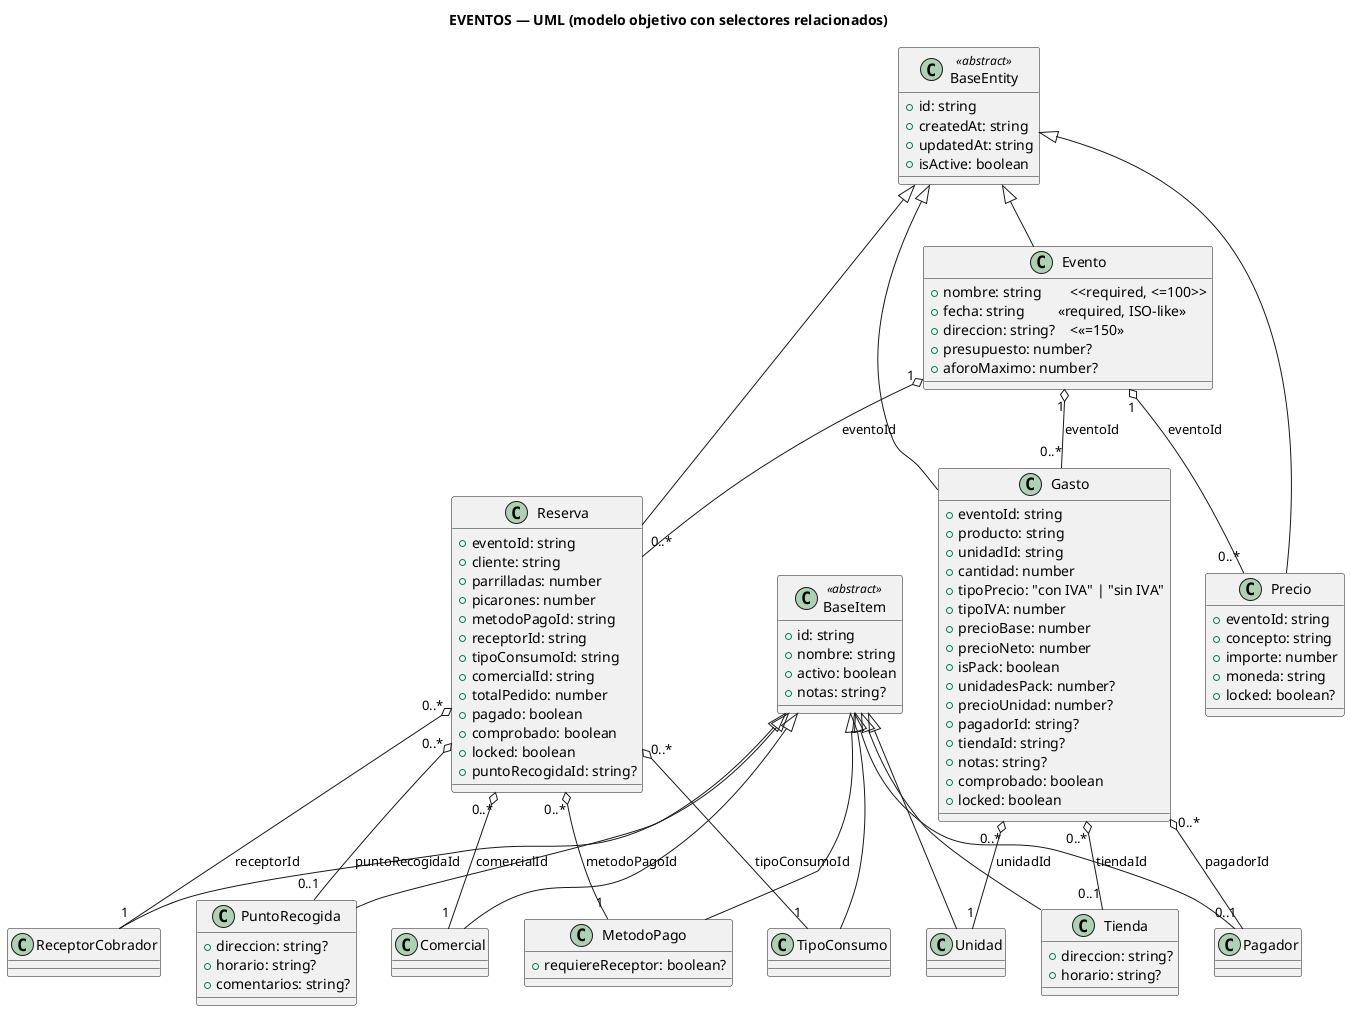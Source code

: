 @startuml
title EVENTOS — UML (modelo objetivo con selectores relacionados)

' ========= Base =========
class BaseEntity <<abstract>> {
  +id: string
  +createdAt: string
  +updatedAt: string
  +isActive: boolean
}

class BaseItem <<abstract>> {
  +id: string
  +nombre: string
  +activo: boolean
  +notas: string?
}

' ========= Core =========
class Evento {
  +nombre: string        <<required, <=100>>
  +fecha: string         <<required, ISO-like>>
  +direccion: string?    <<<=150>>
  +presupuesto: number?
  +aforoMaximo: number?
}

class Reserva {
  +eventoId: string
  +cliente: string
  +parrilladas: number
  +picarones: number
  +metodoPagoId: string
  +receptorId: string
  +tipoConsumoId: string
  +comercialId: string
  +totalPedido: number
  +pagado: boolean
  +comprobado: boolean
  +locked: boolean
  +puntoRecogidaId: string?
}

class Gasto {
  +eventoId: string
  +producto: string
  +unidadId: string
  +cantidad: number
  +tipoPrecio: "con IVA" | "sin IVA"
  +tipoIVA: number
  +precioBase: number
  +precioNeto: number
  +isPack: boolean
  +unidadesPack: number?
  +precioUnidad: number?
  +pagadorId: string?
  +tiendaId: string?
  +notas: string?
  +comprobado: boolean
  +locked: boolean
}

class Precio {
  +eventoId: string
  +concepto: string
  +importe: number
  +moneda: string
  +locked: boolean?
}

' ========= Selectores =========
class MetodoPago {
  +requiereReceptor: boolean?
}
class ReceptorCobrador
class TipoConsumo
class Comercial
class Tienda {
  +direccion: string?
  +horario: string?
}
class Pagador
class Unidad
class PuntoRecogida {
  +direccion: string?
  +horario: string?
  +comentarios: string?
}

' Inheritances
BaseEntity <|-- Evento
BaseEntity <|-- Reserva
BaseEntity <|-- Gasto
BaseEntity <|-- Precio

BaseItem <|-- MetodoPago
BaseItem <|-- ReceptorCobrador
BaseItem <|-- TipoConsumo
BaseItem <|-- Comercial
BaseItem <|-- Tienda
BaseItem <|-- Pagador
BaseItem <|-- Unidad
BaseItem <|-- PuntoRecogida

' ========= Relaciones =========
Evento "1" o-- "0..*" Reserva : eventoId
Evento "1" o-- "0..*" Gasto   : eventoId
Evento "1" o-- "0..*" Precio  : eventoId

Reserva "0..*" o-- "1" MetodoPago       : metodoPagoId
Reserva "0..*" o-- "1" ReceptorCobrador : receptorId
Reserva "0..*" o-- "1" TipoConsumo      : tipoConsumoId
Reserva "0..*" o-- "1" Comercial        : comercialId
Reserva "0..*" o-- "0..1" PuntoRecogida : puntoRecogidaId

Gasto "0..*" o-- "1" Unidad  : unidadId
Gasto "0..*" o-- "0..1" Tienda  : tiendaId
Gasto "0..*" o-- "0..1" Pagador : pagadorId

@enduml

